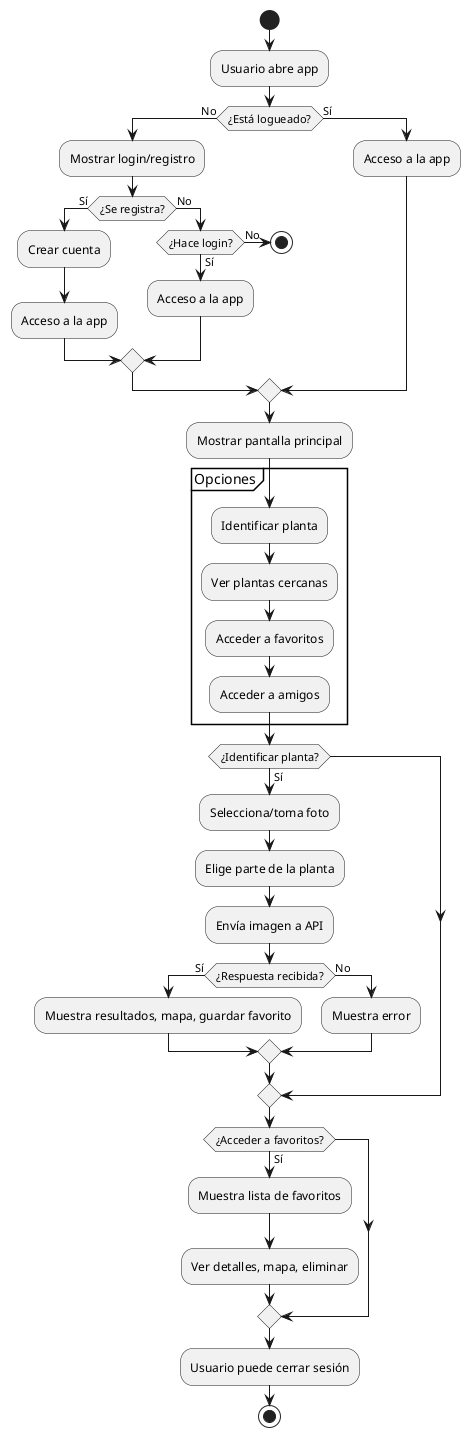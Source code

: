 @startuml Flujo
start
:Usuario abre app;
if (¿Está logueado?) then (No)
  :Mostrar login/registro;
  if (¿Se registra?) then (Sí)
    :Crear cuenta;
    :Acceso a la app;
  else (No)
    if (¿Hace login?) then (Sí)
      :Acceso a la app;
    else (No)
      stop
    endif
  endif
else (Sí)
  :Acceso a la app;
endif

:Mostrar pantalla principal;
partition "Opciones" {
  :Identificar planta;
  :Ver plantas cercanas;
  :Acceder a favoritos;
  :Acceder a amigos;
}

if (¿Identificar planta?) then (Sí)
  :Selecciona/toma foto;
  :Elige parte de la planta;
  :Envía imagen a API;
  if (¿Respuesta recibida?) then (Sí)
    :Muestra resultados, mapa, guardar favorito;
  else (No)
    :Muestra error;
  endif
endif

if (¿Acceder a favoritos?) then (Sí)
  :Muestra lista de favoritos;
  :Ver detalles, mapa, eliminar;
endif

:Usuario puede cerrar sesión;
stop
@enduml